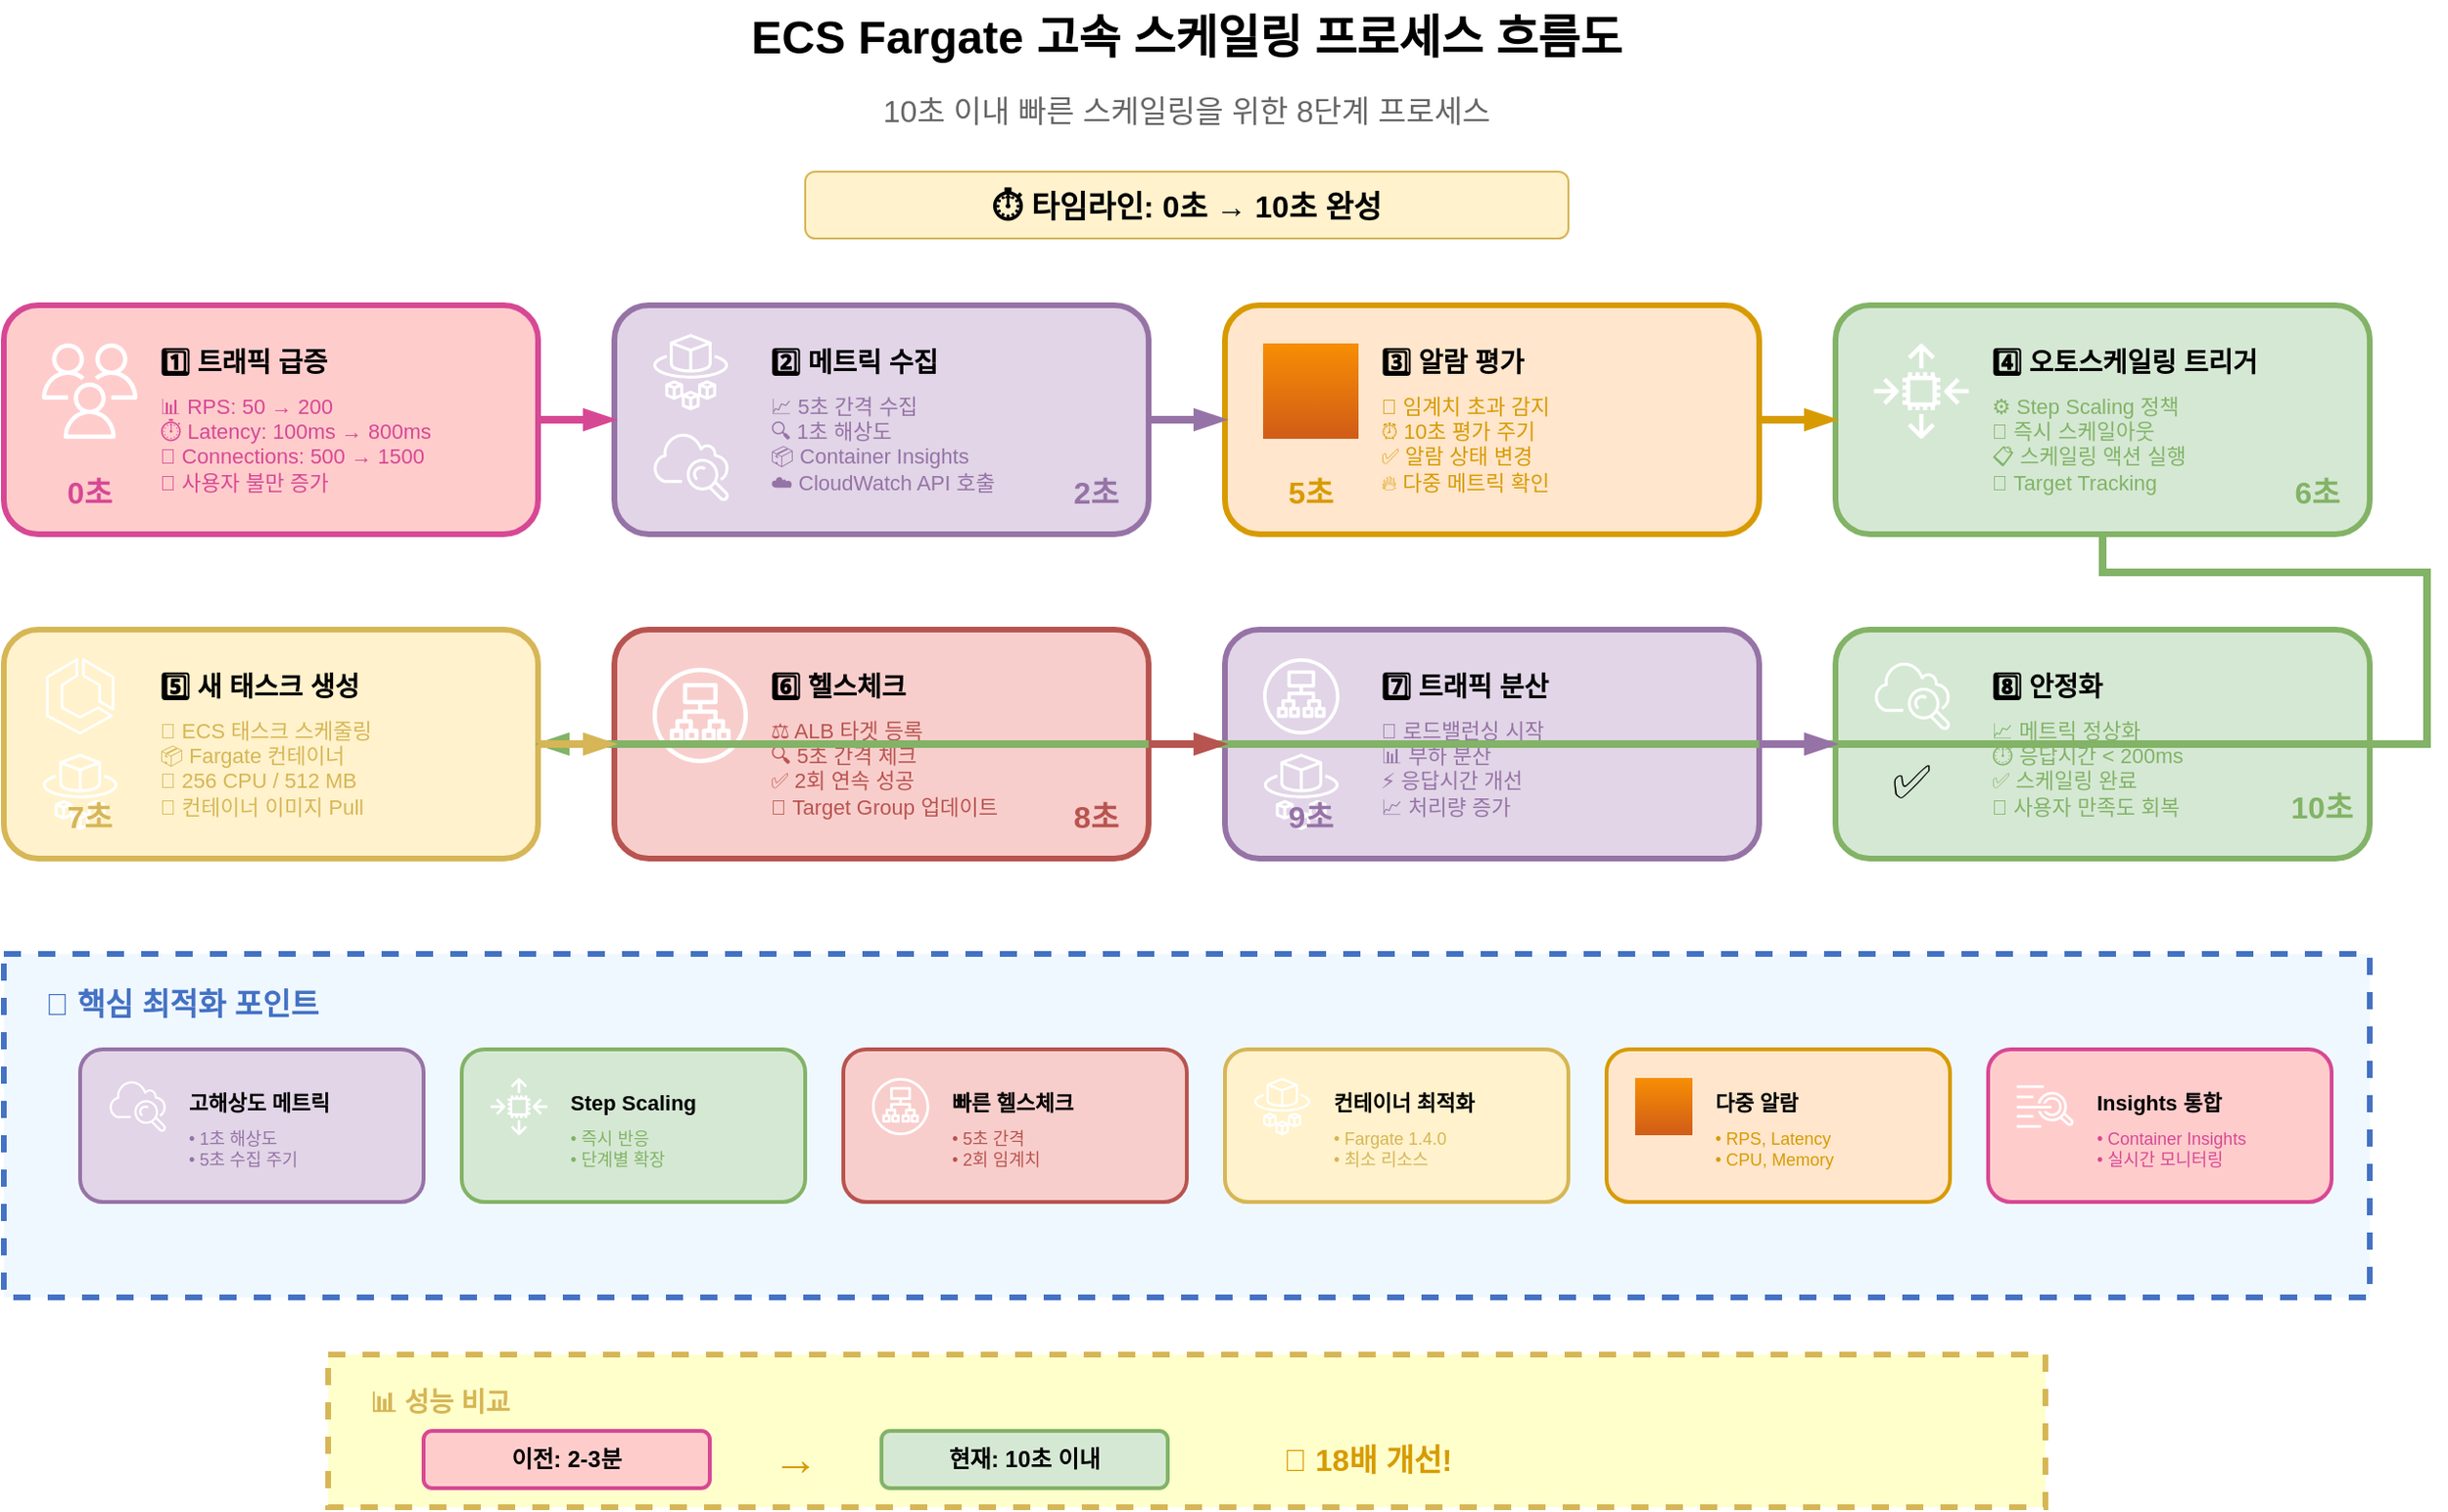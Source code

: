 <mxfile version="21.6.5">
  <diagram name="Scaling-Flow-AWS" id="scaling-flow">
    <mxGraphModel dx="1422" dy="794" grid="1" gridSize="10" guides="1" tooltips="1" connect="1" arrows="1" fold="1" page="1" pageScale="1" pageWidth="1400" pageHeight="900" math="0" shadow="0">
      <root>
        <mxCell id="0"/>
        <mxCell id="1" parent="0"/>
        
        <!-- Title -->
        <mxCell id="title" value="ECS Fargate 고속 스케일링 프로세스 흐름도" style="text;html=1;strokeColor=none;fillColor=none;align=center;verticalAlign=middle;whiteSpace=wrap;rounded=0;fontSize=24;fontStyle=1;fontColor=#000000;" vertex="1" parent="1">
          <mxGeometry x="400" y="20" width="600" height="40" as="geometry"/>
        </mxCell>
        
        <!-- Subtitle -->
        <mxCell id="subtitle" value="10초 이내 빠른 스케일링을 위한 8단계 프로세스" style="text;html=1;strokeColor=none;fillColor=none;align=center;verticalAlign=middle;whiteSpace=wrap;rounded=0;fontSize=16;fontColor=#666666;" vertex="1" parent="1">
          <mxGeometry x="450" y="65" width="500" height="25" as="geometry"/>
        </mxCell>
        
        <!-- Timeline Header -->
        <mxCell id="timeline-header" value="⏱️ 타임라인: 0초 → 10초 완성" style="text;html=1;strokeColor=#d6b656;fillColor=#fff2cc;align=center;verticalAlign=middle;whiteSpace=wrap;rounded=1;fontSize=16;fontStyle=1;" vertex="1" parent="1">
          <mxGeometry x="500" y="110" width="400" height="35" as="geometry"/>
        </mxCell>
        
        <!-- Step 1: Traffic Spike -->
        <mxCell id="step1-group" value="" style="group" vertex="1" connectable="0" parent="1">
          <mxGeometry x="80" y="180" width="280" height="120" as="geometry"/>
        </mxCell>
        
        <mxCell id="step1-box" value="" style="rounded=1;whiteSpace=wrap;html=1;fillColor=#ffcccc;strokeColor=#d74894;strokeWidth=3;" vertex="1" parent="step1-group">
          <mxGeometry x="0" y="0" width="280" height="120" as="geometry"/>
        </mxCell>
        
        <mxCell id="step1-icon" value="" style="image;sketch=0;aspect=fixed;html=1;points=[];align=center;fontSize=12;shape=mxgraph.aws4.users;" vertex="1" parent="step1-group">
          <mxGeometry x="20" y="20" width="50" height="50" as="geometry"/>
        </mxCell>
        
        <mxCell id="step1-title" value="1️⃣ 트래픽 급증" style="text;html=1;strokeColor=none;fillColor=none;align=left;verticalAlign=top;whiteSpace=wrap;rounded=0;fontSize=14;fontStyle=1;fontColor=#000000;" vertex="1" parent="step1-group">
          <mxGeometry x="80" y="15" width="150" height="25" as="geometry"/>
        </mxCell>
        
        <mxCell id="step1-desc" value="📊 RPS: 50 → 200&lt;br&gt;⏱️ Latency: 100ms → 800ms&lt;br&gt;🔌 Connections: 500 → 1500&lt;br&gt;🚨 사용자 불만 증가" style="text;html=1;strokeColor=none;fillColor=none;align=left;verticalAlign=top;whiteSpace=wrap;rounded=0;fontSize=11;fontColor=#d74894;" vertex="1" parent="step1-group">
          <mxGeometry x="80" y="40" width="180" height="70" as="geometry"/>
        </mxCell>
        
        <mxCell id="step1-time" value="0초" style="text;html=1;strokeColor=none;fillColor=none;align=center;verticalAlign=middle;whiteSpace=wrap;rounded=0;fontSize=16;fontStyle=1;fontColor=#d74894;" vertex="1" parent="step1-group">
          <mxGeometry x="20" y="85" width="50" height="25" as="geometry"/>
        </mxCell>
        
        <!-- Step 2: Metrics Collection -->
        <mxCell id="step2-group" value="" style="group" vertex="1" connectable="0" parent="1">
          <mxGeometry x="400" y="180" width="280" height="120" as="geometry"/>
        </mxCell>
        
        <mxCell id="step2-box" value="" style="rounded=1;whiteSpace=wrap;html=1;fillColor=#e1d5e7;strokeColor=#9673a6;strokeWidth=3;" vertex="1" parent="step2-group">
          <mxGeometry x="0" y="0" width="280" height="120" as="geometry"/>
        </mxCell>
        
        <mxCell id="step2-icon" value="" style="image;sketch=0;aspect=fixed;html=1;points=[];align=center;fontSize=12;shape=mxgraph.aws4.fargate;" vertex="1" parent="step2-group">
          <mxGeometry x="20" y="15" width="40" height="40" as="geometry"/>
        </mxCell>
        
        <mxCell id="step2-icon2" value="" style="image;sketch=0;aspect=fixed;html=1;points=[];align=center;fontSize=12;shape=mxgraph.aws4.cloudwatch;" vertex="1" parent="step2-group">
          <mxGeometry x="20" y="65" width="40" height="40" as="geometry"/>
        </mxCell>
        
        <mxCell id="step2-title" value="2️⃣ 메트릭 수집" style="text;html=1;strokeColor=none;fillColor=none;align=left;verticalAlign=top;whiteSpace=wrap;rounded=0;fontSize=14;fontStyle=1;fontColor=#000000;" vertex="1" parent="step2-group">
          <mxGeometry x="80" y="15" width="150" height="25" as="geometry"/>
        </mxCell>
        
        <mxCell id="step2-desc" value="📈 5초 간격 수집&lt;br&gt;🔍 1초 해상도&lt;br&gt;📦 Container Insights&lt;br&gt;☁️ CloudWatch API 호출" style="text;html=1;strokeColor=none;fillColor=none;align=left;verticalAlign=top;whiteSpace=wrap;rounded=0;fontSize=11;fontColor=#9673a6;" vertex="1" parent="step2-group">
          <mxGeometry x="80" y="40" width="180" height="70" as="geometry"/>
        </mxCell>
        
        <mxCell id="step2-time" value="2초" style="text;html=1;strokeColor=none;fillColor=none;align=center;verticalAlign=middle;whiteSpace=wrap;rounded=0;fontSize=16;fontStyle=1;fontColor=#9673a6;" vertex="1" parent="step2-group">
          <mxGeometry x="235" y="85" width="35" height="25" as="geometry"/>
        </mxCell>
        
        <!-- Step 3: Alarm Evaluation -->
        <mxCell id="step3-group" value="" style="group" vertex="1" connectable="0" parent="1">
          <mxGeometry x="720" y="180" width="280" height="120" as="geometry"/>
        </mxCell>
        
        <mxCell id="step3-box" value="" style="rounded=1;whiteSpace=wrap;html=1;fillColor=#ffe6cc;strokeColor=#d79b00;strokeWidth=3;" vertex="1" parent="step3-group">
          <mxGeometry x="0" y="0" width="280" height="120" as="geometry"/>
        </mxCell>
        
        <mxCell id="step3-icon" value="" style="sketch=0;points=[[0,0,0],[0.25,0,0],[0.5,0,0],[0.75,0,0],[1,0,0],[0,1,0],[0.25,1,0],[0.5,1,0],[0.75,1,0],[1,1,0],[0,0.25,0],[0,0.5,0],[0,0.75,0],[1,0.25,0],[1,0.5,0],[1,0.75,0]];outlineConnect=0;fontColor=#232F3E;gradientColor=#F78E04;gradientDirection=north;fillColor=#D05C17;strokeColor=#ffffff;dashed=0;verticalLabelPosition=bottom;verticalAlign=top;align=center;html=1;fontSize=12;fontStyle=0;aspect=fixed;shape=mxgraph.aws4.resourceIcon;resIcon=mxgraph.aws4.cloudwatch_alarm;" vertex="1" parent="step3-group">
          <mxGeometry x="20" y="20" width="50" height="50" as="geometry"/>
        </mxCell>
        
        <mxCell id="step3-title" value="3️⃣ 알람 평가" style="text;html=1;strokeColor=none;fillColor=none;align=left;verticalAlign=top;whiteSpace=wrap;rounded=0;fontSize=14;fontStyle=1;fontColor=#000000;" vertex="1" parent="step3-group">
          <mxGeometry x="80" y="15" width="150" height="25" as="geometry"/>
        </mxCell>
        
        <mxCell id="step3-desc" value="🚨 임계치 초과 감지&lt;br&gt;⏰ 10초 평가 주기&lt;br&gt;✅ 알람 상태 변경&lt;br&gt;🔥 다중 메트릭 확인" style="text;html=1;strokeColor=none;fillColor=none;align=left;verticalAlign=top;whiteSpace=wrap;rounded=0;fontSize=11;fontColor=#d79b00;" vertex="1" parent="step3-group">
          <mxGeometry x="80" y="40" width="180" height="70" as="geometry"/>
        </mxCell>
        
        <mxCell id="step3-time" value="5초" style="text;html=1;strokeColor=none;fillColor=none;align=center;verticalAlign=middle;whiteSpace=wrap;rounded=0;fontSize=16;fontStyle=1;fontColor=#d79b00;" vertex="1" parent="step3-group">
          <mxGeometry x="20" y="85" width="50" height="25" as="geometry"/>
        </mxCell>
        
        <!-- Step 4: Auto Scaling Trigger -->
        <mxCell id="step4-group" value="" style="group" vertex="1" connectable="0" parent="1">
          <mxGeometry x="1040" y="180" width="280" height="120" as="geometry"/>
        </mxCell>
        
        <mxCell id="step4-box" value="" style="rounded=1;whiteSpace=wrap;html=1;fillColor=#d5e8d4;strokeColor=#82b366;strokeWidth=3;" vertex="1" parent="step4-group">
          <mxGeometry x="0" y="0" width="280" height="120" as="geometry"/>
        </mxCell>
        
        <mxCell id="step4-icon" value="" style="image;sketch=0;aspect=fixed;html=1;points=[];align=center;fontSize=12;shape=mxgraph.aws4.auto_scaling2;" vertex="1" parent="step4-group">
          <mxGeometry x="20" y="20" width="50" height="50" as="geometry"/>
        </mxCell>
        
        <mxCell id="step4-title" value="4️⃣ 오토스케일링 트리거" style="text;html=1;strokeColor=none;fillColor=none;align=left;verticalAlign=top;whiteSpace=wrap;rounded=0;fontSize=14;fontStyle=1;fontColor=#000000;" vertex="1" parent="step4-group">
          <mxGeometry x="80" y="15" width="180" height="25" as="geometry"/>
        </mxCell>
        
        <mxCell id="step4-desc" value="⚙️ Step Scaling 정책&lt;br&gt;🚀 즉시 스케일아웃&lt;br&gt;📋 스케일링 액션 실행&lt;br&gt;🎯 Target Tracking" style="text;html=1;strokeColor=none;fillColor=none;align=left;verticalAlign=top;whiteSpace=wrap;rounded=0;fontSize=11;fontColor=#82b366;" vertex="1" parent="step4-group">
          <mxGeometry x="80" y="40" width="180" height="70" as="geometry"/>
        </mxCell>
        
        <mxCell id="step4-time" value="6초" style="text;html=1;strokeColor=none;fillColor=none;align=center;verticalAlign=middle;whiteSpace=wrap;rounded=0;fontSize=16;fontStyle=1;fontColor=#82b366;" vertex="1" parent="step4-group">
          <mxGeometry x="235" y="85" width="35" height="25" as="geometry"/>
        </mxCell>
        
        <!-- Step 5: Task Creation -->
        <mxCell id="step5-group" value="" style="group" vertex="1" connectable="0" parent="1">
          <mxGeometry x="80" y="350" width="280" height="120" as="geometry"/>
        </mxCell>
        
        <mxCell id="step5-box" value="" style="rounded=1;whiteSpace=wrap;html=1;fillColor=#fff2cc;strokeColor=#d6b656;strokeWidth=3;" vertex="1" parent="step5-group">
          <mxGeometry x="0" y="0" width="280" height="120" as="geometry"/>
        </mxCell>
        
        <mxCell id="step5-icon" value="" style="image;sketch=0;aspect=fixed;html=1;points=[];align=center;fontSize=12;shape=mxgraph.aws4.ecs;" vertex="1" parent="step5-group">
          <mxGeometry x="20" y="15" width="40" height="40" as="geometry"/>
        </mxCell>
        
        <mxCell id="step5-icon2" value="" style="image;sketch=0;aspect=fixed;html=1;points=[];align=center;fontSize=12;shape=mxgraph.aws4.fargate;" vertex="1" parent="step5-group">
          <mxGeometry x="20" y="65" width="40" height="40" as="geometry"/>
        </mxCell>
        
        <mxCell id="step5-title" value="5️⃣ 새 태스크 생성" style="text;html=1;strokeColor=none;fillColor=none;align=left;verticalAlign=top;whiteSpace=wrap;rounded=0;fontSize=14;fontStyle=1;fontColor=#000000;" vertex="1" parent="step5-group">
          <mxGeometry x="80" y="15" width="150" height="25" as="geometry"/>
        </mxCell>
        
        <mxCell id="step5-desc" value="🐳 ECS 태스크 스케줄링&lt;br&gt;📦 Fargate 컨테이너&lt;br&gt;🔧 256 CPU / 512 MB&lt;br&gt;🚀 컨테이너 이미지 Pull" style="text;html=1;strokeColor=none;fillColor=none;align=left;verticalAlign=top;whiteSpace=wrap;rounded=0;fontSize=11;fontColor=#d6b656;" vertex="1" parent="step5-group">
          <mxGeometry x="80" y="40" width="180" height="70" as="geometry"/>
        </mxCell>
        
        <mxCell id="step5-time" value="7초" style="text;html=1;strokeColor=none;fillColor=none;align=center;verticalAlign=middle;whiteSpace=wrap;rounded=0;fontSize=16;fontStyle=1;fontColor=#d6b656;" vertex="1" parent="step5-group">
          <mxGeometry x="20" y="85" width="50" height="25" as="geometry"/>
        </mxCell>
        
        <!-- Step 6: Health Check -->
        <mxCell id="step6-group" value="" style="group" vertex="1" connectable="0" parent="1">
          <mxGeometry x="400" y="350" width="280" height="120" as="geometry"/>
        </mxCell>
        
        <mxCell id="step6-box" value="" style="rounded=1;whiteSpace=wrap;html=1;fillColor=#f8cecc;strokeColor=#b85450;strokeWidth=3;" vertex="1" parent="step6-group">
          <mxGeometry x="0" y="0" width="280" height="120" as="geometry"/>
        </mxCell>
        
        <mxCell id="step6-icon" value="" style="image;sketch=0;aspect=fixed;html=1;points=[];align=center;fontSize=12;shape=mxgraph.aws4.application_load_balancer;" vertex="1" parent="step6-group">
          <mxGeometry x="20" y="20" width="50" height="50" as="geometry"/>
        </mxCell>
        
        <mxCell id="step6-title" value="6️⃣ 헬스체크" style="text;html=1;strokeColor=none;fillColor=none;align=left;verticalAlign=top;whiteSpace=wrap;rounded=0;fontSize=14;fontStyle=1;fontColor=#000000;" vertex="1" parent="step6-group">
          <mxGeometry x="80" y="15" width="150" height="25" as="geometry"/>
        </mxCell>
        
        <mxCell id="step6-desc" value="⚖️ ALB 타겟 등록&lt;br&gt;🔍 5초 간격 체크&lt;br&gt;✅ 2회 연속 성공&lt;br&gt;🎯 Target Group 업데이트" style="text;html=1;strokeColor=none;fillColor=none;align=left;verticalAlign=top;whiteSpace=wrap;rounded=0;fontSize=11;fontColor=#b85450;" vertex="1" parent="step6-group">
          <mxGeometry x="80" y="40" width="180" height="70" as="geometry"/>
        </mxCell>
        
        <mxCell id="step6-time" value="8초" style="text;html=1;strokeColor=none;fillColor=none;align=center;verticalAlign=middle;whiteSpace=wrap;rounded=0;fontSize=16;fontStyle=1;fontColor=#b85450;" vertex="1" parent="step6-group">
          <mxGeometry x="235" y="85" width="35" height="25" as="geometry"/>
        </mxCell>
        
        <!-- Step 7: Traffic Distribution -->
        <mxCell id="step7-group" value="" style="group" vertex="1" connectable="0" parent="1">
          <mxGeometry x="720" y="350" width="280" height="120" as="geometry"/>
        </mxCell>
        
        <mxCell id="step7-box" value="" style="rounded=1;whiteSpace=wrap;html=1;fillColor=#e1d5e7;strokeColor=#9673a6;strokeWidth=3;" vertex="1" parent="step7-group">
          <mxGeometry x="0" y="0" width="280" height="120" as="geometry"/>
        </mxCell>
        
        <mxCell id="step7-icon" value="" style="image;sketch=0;aspect=fixed;html=1;points=[];align=center;fontSize=12;shape=mxgraph.aws4.application_load_balancer;" vertex="1" parent="step7-group">
          <mxGeometry x="20" y="15" width="40" height="40" as="geometry"/>
        </mxCell>
        
        <mxCell id="step7-icon2" value="" style="image;sketch=0;aspect=fixed;html=1;points=[];align=center;fontSize=12;shape=mxgraph.aws4.fargate;" vertex="1" parent="step7-group">
          <mxGeometry x="20" y="65" width="40" height="40" as="geometry"/>
        </mxCell>
        
        <mxCell id="step7-title" value="7️⃣ 트래픽 분산" style="text;html=1;strokeColor=none;fillColor=none;align=left;verticalAlign=top;whiteSpace=wrap;rounded=0;fontSize=14;fontStyle=1;fontColor=#000000;" vertex="1" parent="step7-group">
          <mxGeometry x="80" y="15" width="150" height="25" as="geometry"/>
        </mxCell>
        
        <mxCell id="step7-desc" value="🔄 로드밸런싱 시작&lt;br&gt;📊 부하 분산&lt;br&gt;⚡ 응답시간 개선&lt;br&gt;📈 처리량 증가" style="text;html=1;strokeColor=none;fillColor=none;align=left;verticalAlign=top;whiteSpace=wrap;rounded=0;fontSize=11;fontColor=#9673a6;" vertex="1" parent="step7-group">
          <mxGeometry x="80" y="40" width="180" height="70" as="geometry"/>
        </mxCell>
        
        <mxCell id="step7-time" value="9초" style="text;html=1;strokeColor=none;fillColor=none;align=center;verticalAlign=middle;whiteSpace=wrap;rounded=0;fontSize=16;fontStyle=1;fontColor=#9673a6;" vertex="1" parent="step7-group">
          <mxGeometry x="20" y="85" width="50" height="25" as="geometry"/>
        </mxCell>
        
        <!-- Step 8: Stabilization -->
        <mxCell id="step8-group" value="" style="group" vertex="1" connectable="0" parent="1">
          <mxGeometry x="1040" y="350" width="280" height="120" as="geometry"/>
        </mxCell>
        
        <mxCell id="step8-box" value="" style="rounded=1;whiteSpace=wrap;html=1;fillColor=#d5e8d4;strokeColor=#82b366;strokeWidth=3;" vertex="1" parent="step8-group">
          <mxGeometry x="0" y="0" width="280" height="120" as="geometry"/>
        </mxCell>
        
        <mxCell id="step8-icon" value="" style="image;sketch=0;aspect=fixed;html=1;points=[];align=center;fontSize=12;shape=mxgraph.aws4.cloudwatch;" vertex="1" parent="step8-group">
          <mxGeometry x="20" y="15" width="40" height="40" as="geometry"/>
        </mxCell>
        
        <mxCell id="step8-icon2" value="✅" style="text;html=1;strokeColor=none;fillColor=none;align=center;verticalAlign=middle;whiteSpace=wrap;rounded=0;fontSize=24;" vertex="1" parent="step8-group">
          <mxGeometry x="20" y="65" width="40" height="30" as="geometry"/>
        </mxCell>
        
        <mxCell id="step8-title" value="8️⃣ 안정화" style="text;html=1;strokeColor=none;fillColor=none;align=left;verticalAlign=top;whiteSpace=wrap;rounded=0;fontSize=14;fontStyle=1;fontColor=#000000;" vertex="1" parent="step8-group">
          <mxGeometry x="80" y="15" width="150" height="25" as="geometry"/>
        </mxCell>
        
        <mxCell id="step8-desc" value="📈 메트릭 정상화&lt;br&gt;⏱️ 응답시간 &lt; 200ms&lt;br&gt;✅ 스케일링 완료&lt;br&gt;🎉 사용자 만족도 회복" style="text;html=1;strokeColor=none;fillColor=none;align=left;verticalAlign=top;whiteSpace=wrap;rounded=0;fontSize=11;fontColor=#82b366;" vertex="1" parent="step8-group">
          <mxGeometry x="80" y="40" width="180" height="70" as="geometry"/>
        </mxCell>
        
        <mxCell id="step8-time" value="10초" style="text;html=1;strokeColor=none;fillColor=none;align=center;verticalAlign=middle;whiteSpace=wrap;rounded=0;fontSize=16;fontStyle=1;fontColor=#82b366;" vertex="1" parent="step8-group">
          <mxGeometry x="235" y="80" width="40" height="25" as="geometry"/>
        </mxCell>
        
        <!-- Flow Arrows -->
        <mxCell id="arrow1" style="edgeStyle=orthogonalEdgeStyle;rounded=0;orthogonalLoop=1;jettySize=auto;html=1;strokeWidth=4;strokeColor=#d74894;endArrow=blockThin;endFill=1;" edge="1" parent="1" source="step1-group" target="step2-group">
          <mxGeometry relative="1" as="geometry"/>
        </mxCell>
        
        <mxCell id="arrow2" style="edgeStyle=orthogonalEdgeStyle;rounded=0;orthogonalLoop=1;jettySize=auto;html=1;strokeWidth=4;strokeColor=#9673a6;endArrow=blockThin;endFill=1;" edge="1" parent="1" source="step2-group" target="step3-group">
          <mxGeometry relative="1" as="geometry"/>
        </mxCell>
        
        <mxCell id="arrow3" style="edgeStyle=orthogonalEdgeStyle;rounded=0;orthogonalLoop=1;jettySize=auto;html=1;strokeWidth=4;strokeColor=#d79b00;endArrow=blockThin;endFill=1;" edge="1" parent="1" source="step3-group" target="step4-group">
          <mxGeometry relative="1" as="geometry"/>
        </mxCell>
        
        <mxCell id="arrow4" style="edgeStyle=orthogonalEdgeStyle;rounded=0;orthogonalLoop=1;jettySize=auto;html=1;strokeWidth=4;strokeColor=#82b366;endArrow=blockThin;endFill=1;" edge="1" parent="1" source="step4-group" target="step5-group">
          <mxGeometry relative="1" as="geometry">
            <Array as="points">
              <mxPoint x="1180" y="320"/>
              <mxPoint x="1350" y="320"/>
              <mxPoint x="1350" y="410"/>
              <mxPoint x="220" y="410"/>
            </Array>
          </mxGeometry>
        </mxCell>
        
        <mxCell id="arrow5" style="edgeStyle=orthogonalEdgeStyle;rounded=0;orthogonalLoop=1;jettySize=auto;html=1;strokeWidth=4;strokeColor=#d6b656;endArrow=blockThin;endFill=1;" edge="1" parent="1" source="step5-group" target="step6-group">
          <mxGeometry relative="1" as="geometry"/>
        </mxCell>
        
        <mxCell id="arrow6" style="edgeStyle=orthogonalEdgeStyle;rounded=0;orthogonalLoop=1;jettySize=auto;html=1;strokeWidth=4;strokeColor=#b85450;endArrow=blockThin;endFill=1;" edge="1" parent="1" source="step6-group" target="step7-group">
          <mxGeometry relative="1" as="geometry"/>
        </mxCell>
        
        <mxCell id="arrow7" style="edgeStyle=orthogonalEdgeStyle;rounded=0;orthogonalLoop=1;jettySize=auto;html=1;strokeWidth=4;strokeColor=#9673a6;endArrow=blockThin;endFill=1;" edge="1" parent="1" source="step7-group" target="step8-group">
          <mxGeometry relative="1" as="geometry"/>
        </mxCell>
        
        <!-- Key Optimizations Section -->
        <mxCell id="optimizations" value="" style="fillColor=#f0f8ff;strokeColor=#4472c4;dashed=1;verticalAlign=top;fontStyle=0;fontColor=#4472c4;whiteSpace=wrap;html=1;strokeWidth=3;fontSize=14;" vertex="1" parent="1">
          <mxGeometry x="80" y="520" width="1240" height="180" as="geometry"/>
        </mxCell>
        
        <mxCell id="opt-title" value="🚀 핵심 최적화 포인트" style="text;html=1;strokeColor=none;fillColor=none;align=left;verticalAlign=top;whiteSpace=wrap;rounded=0;fontSize=16;fontStyle=1;fontColor=#4472c4;" vertex="1" parent="1">
          <mxGeometry x="100" y="530" width="200" height="25" as="geometry"/>
        </mxCell>
        
        <!-- Optimization Items -->
        <mxCell id="opt1-group" value="" style="group" vertex="1" connectable="0" parent="1">
          <mxGeometry x="120" y="570" width="180" height="80" as="geometry"/>
        </mxCell>
        
        <mxCell id="opt1-box" value="" style="rounded=1;whiteSpace=wrap;html=1;fillColor=#e1d5e7;strokeColor=#9673a6;strokeWidth=2;" vertex="1" parent="opt1-group">
          <mxGeometry x="0" y="0" width="180" height="80" as="geometry"/>
        </mxCell>
        
        <mxCell id="opt1-icon" value="" style="image;sketch=0;aspect=fixed;html=1;points=[];align=center;fontSize=12;shape=mxgraph.aws4.cloudwatch;" vertex="1" parent="opt1-group">
          <mxGeometry x="15" y="15" width="30" height="30" as="geometry"/>
        </mxCell>
        
        <mxCell id="opt1-title" value="고해상도 메트릭" style="text;html=1;strokeColor=none;fillColor=none;align=left;verticalAlign=top;whiteSpace=wrap;rounded=0;fontSize=11;fontStyle=1;fontColor=#000000;" vertex="1" parent="opt1-group">
          <mxGeometry x="55" y="15" width="100" height="20" as="geometry"/>
        </mxCell>
        
        <mxCell id="opt1-desc" value="• 1초 해상도&lt;br&gt;• 5초 수집 주기" style="text;html=1;strokeColor=none;fillColor=none;align=left;verticalAlign=top;whiteSpace=wrap;rounded=0;fontSize=9;fontColor=#9673a6;" vertex="1" parent="opt1-group">
          <mxGeometry x="55" y="35" width="100" height="35" as="geometry"/>
        </mxCell>
        
        <mxCell id="opt2-group" value="" style="group" vertex="1" connectable="0" parent="1">
          <mxGeometry x="320" y="570" width="180" height="80" as="geometry"/>
        </mxCell>
        
        <mxCell id="opt2-box" value="" style="rounded=1;whiteSpace=wrap;html=1;fillColor=#d5e8d4;strokeColor=#82b366;strokeWidth=2;" vertex="1" parent="opt2-group">
          <mxGeometry x="0" y="0" width="180" height="80" as="geometry"/>
        </mxCell>
        
        <mxCell id="opt2-icon" value="" style="image;sketch=0;aspect=fixed;html=1;points=[];align=center;fontSize=12;shape=mxgraph.aws4.auto_scaling2;" vertex="1" parent="opt2-group">
          <mxGeometry x="15" y="15" width="30" height="30" as="geometry"/>
        </mxCell>
        
        <mxCell id="opt2-title" value="Step Scaling" style="text;html=1;strokeColor=none;fillColor=none;align=left;verticalAlign=top;whiteSpace=wrap;rounded=0;fontSize=11;fontStyle=1;fontColor=#000000;" vertex="1" parent="opt2-group">
          <mxGeometry x="55" y="15" width="100" height="20" as="geometry"/>
        </mxCell>
        
        <mxCell id="opt2-desc" value="• 즉시 반응&lt;br&gt;• 단계별 확장" style="text;html=1;strokeColor=none;fillColor=none;align=left;verticalAlign=top;whiteSpace=wrap;rounded=0;fontSize=9;fontColor=#82b366;" vertex="1" parent="opt2-group">
          <mxGeometry x="55" y="35" width="100" height="35" as="geometry"/>
        </mxCell>
        
        <mxCell id="opt3-group" value="" style="group" vertex="1" connectable="0" parent="1">
          <mxGeometry x="520" y="570" width="180" height="80" as="geometry"/>
        </mxCell>
        
        <mxCell id="opt3-box" value="" style="rounded=1;whiteSpace=wrap;html=1;fillColor=#f8cecc;strokeColor=#b85450;strokeWidth=2;" vertex="1" parent="opt3-group">
          <mxGeometry x="0" y="0" width="180" height="80" as="geometry"/>
        </mxCell>
        
        <mxCell id="opt3-icon" value="" style="image;sketch=0;aspect=fixed;html=1;points=[];align=center;fontSize=12;shape=mxgraph.aws4.application_load_balancer;" vertex="1" parent="opt3-group">
          <mxGeometry x="15" y="15" width="30" height="30" as="geometry"/>
        </mxCell>
        
        <mxCell id="opt3-title" value="빠른 헬스체크" style="text;html=1;strokeColor=none;fillColor=none;align=left;verticalAlign=top;whiteSpace=wrap;rounded=0;fontSize=11;fontStyle=1;fontColor=#000000;" vertex="1" parent="opt3-group">
          <mxGeometry x="55" y="15" width="100" height="20" as="geometry"/>
        </mxCell>
        
        <mxCell id="opt3-desc" value="• 5초 간격&lt;br&gt;• 2회 임계치" style="text;html=1;strokeColor=none;fillColor=none;align=left;verticalAlign=top;whiteSpace=wrap;rounded=0;fontSize=9;fontColor=#b85450;" vertex="1" parent="opt3-group">
          <mxGeometry x="55" y="35" width="100" height="35" as="geometry"/>
        </mxCell>
        
        <mxCell id="opt4-group" value="" style="group" vertex="1" connectable="0" parent="1">
          <mxGeometry x="720" y="570" width="180" height="80" as="geometry"/>
        </mxCell>
        
        <mxCell id="opt4-box" value="" style="rounded=1;whiteSpace=wrap;html=1;fillColor=#fff2cc;strokeColor=#d6b656;strokeWidth=2;" vertex="1" parent="opt4-group">
          <mxGeometry x="0" y="0" width="180" height="80" as="geometry"/>
        </mxCell>
        
        <mxCell id="opt4-icon" value="" style="image;sketch=0;aspect=fixed;html=1;points=[];align=center;fontSize=12;shape=mxgraph.aws4.fargate;" vertex="1" parent="opt4-group">
          <mxGeometry x="15" y="15" width="30" height="30" as="geometry"/>
        </mxCell>
        
        <mxCell id="opt4-title" value="컨테이너 최적화" style="text;html=1;strokeColor=none;fillColor=none;align=left;verticalAlign=top;whiteSpace=wrap;rounded=0;fontSize=11;fontStyle=1;fontColor=#000000;" vertex="1" parent="opt4-group">
          <mxGeometry x="55" y="15" width="100" height="20" as="geometry"/>
        </mxCell>
        
        <mxCell id="opt4-desc" value="• Fargate 1.4.0&lt;br&gt;• 최소 리소스" style="text;html=1;strokeColor=none;fillColor=none;align=left;verticalAlign=top;whiteSpace=wrap;rounded=0;fontSize=9;fontColor=#d6b656;" vertex="1" parent="opt4-group">
          <mxGeometry x="55" y="35" width="100" height="35" as="geometry"/>
        </mxCell>
        
        <mxCell id="opt5-group" value="" style="group" vertex="1" connectable="0" parent="1">
          <mxGeometry x="920" y="570" width="180" height="80" as="geometry"/>
        </mxCell>
        
        <mxCell id="opt5-box" value="" style="rounded=1;whiteSpace=wrap;html=1;fillColor=#ffe6cc;strokeColor=#d79b00;strokeWidth=2;" vertex="1" parent="opt5-group">
          <mxGeometry x="0" y="0" width="180" height="80" as="geometry"/>
        </mxCell>
        
        <mxCell id="opt5-icon" value="" style="sketch=0;points=[[0,0,0],[0.25,0,0],[0.5,0,0],[0.75,0,0],[1,0,0],[0,1,0],[0.25,1,0],[0.5,1,0],[0.75,1,0],[1,1,0],[0,0.25,0],[0,0.5,0],[0,0.75,0],[1,0.25,0],[1,0.5,0],[1,0.75,0]];outlineConnect=0;fontColor=#232F3E;gradientColor=#F78E04;gradientDirection=north;fillColor=#D05C17;strokeColor=#ffffff;dashed=0;verticalLabelPosition=bottom;verticalAlign=top;align=center;html=1;fontSize=12;fontStyle=0;aspect=fixed;shape=mxgraph.aws4.resourceIcon;resIcon=mxgraph.aws4.cloudwatch_alarm;" vertex="1" parent="opt5-group">
          <mxGeometry x="15" y="15" width="30" height="30" as="geometry"/>
        </mxCell>
        
        <mxCell id="opt5-title" value="다중 알람" style="text;html=1;strokeColor=none;fillColor=none;align=left;verticalAlign=top;whiteSpace=wrap;rounded=0;fontSize=11;fontStyle=1;fontColor=#000000;" vertex="1" parent="opt5-group">
          <mxGeometry x="55" y="15" width="100" height="20" as="geometry"/>
        </mxCell>
        
        <mxCell id="opt5-desc" value="• RPS, Latency&lt;br&gt;• CPU, Memory" style="text;html=1;strokeColor=none;fillColor=none;align=left;verticalAlign=top;whiteSpace=wrap;rounded=0;fontSize=9;fontColor=#d79b00;" vertex="1" parent="opt5-group">
          <mxGeometry x="55" y="35" width="100" height="35" as="geometry"/>
        </mxCell>
        
        <mxCell id="opt6-group" value="" style="group" vertex="1" connectable="0" parent="1">
          <mxGeometry x="1120" y="570" width="180" height="80" as="geometry"/>
        </mxCell>
        
        <mxCell id="opt6-box" value="" style="rounded=1;whiteSpace=wrap;html=1;fillColor=#ffcccc;strokeColor=#d74894;strokeWidth=2;" vertex="1" parent="opt6-group">
          <mxGeometry x="0" y="0" width="180" height="80" as="geometry"/>
        </mxCell>
        
        <mxCell id="opt6-icon" value="" style="image;sketch=0;aspect=fixed;html=1;points=[];align=center;fontSize=12;shape=mxgraph.aws4.cloudwatch_logs;" vertex="1" parent="opt6-group">
          <mxGeometry x="15" y="15" width="30" height="30" as="geometry"/>
        </mxCell>
        
        <mxCell id="opt6-title" value="Insights 통합" style="text;html=1;strokeColor=none;fillColor=none;align=left;verticalAlign=top;whiteSpace=wrap;rounded=0;fontSize=11;fontStyle=1;fontColor=#000000;" vertex="1" parent="opt6-group">
          <mxGeometry x="55" y="15" width="100" height="20" as="geometry"/>
        </mxCell>
        
        <mxCell id="opt6-desc" value="• Container Insights&lt;br&gt;• 실시간 모니터링" style="text;html=1;strokeColor=none;fillColor=none;align=left;verticalAlign=top;whiteSpace=wrap;rounded=0;fontSize=9;fontColor=#d74894;" vertex="1" parent="opt6-group">
          <mxGeometry x="55" y="35" width="120" height="35" as="geometry"/>
        </mxCell>
        
        <!-- Performance Comparison -->
        <mxCell id="comparison" value="" style="fillColor=#ffffcc;strokeColor=#d6b656;dashed=1;verticalAlign=top;fontStyle=0;fontColor=#d6b656;whiteSpace=wrap;html=1;strokeWidth=3;fontSize=14;" vertex="1" parent="1">
          <mxGeometry x="250" y="730" width="900" height="80" as="geometry"/>
        </mxCell>
        
        <mxCell id="comp-title" value="📊 성능 비교" style="text;html=1;strokeColor=none;fillColor=none;align=left;verticalAlign=top;whiteSpace=wrap;rounded=0;fontSize=14;fontStyle=1;fontColor=#d6b656;" vertex="1" parent="1">
          <mxGeometry x="270" y="740" width="100" height="20" as="geometry"/>
        </mxCell>
        
        <mxCell id="before-box" value="" style="rounded=1;whiteSpace=wrap;html=1;fillColor=#ffcccc;strokeColor=#d74894;strokeWidth=2;" vertex="1" parent="1">
          <mxGeometry x="300" y="770" width="150" height="30" as="geometry"/>
        </mxCell>
        
        <mxCell id="before-text" value="이전: 2-3분" style="text;html=1;strokeColor=none;fillColor=none;align=center;verticalAlign=middle;whiteSpace=wrap;rounded=0;fontSize=12;fontStyle=1;fontColor=#000000;" vertex="1" parent="1">
          <mxGeometry x="300" y="770" width="150" height="30" as="geometry"/>
        </mxCell>
        
        <mxCell id="arrow-comp" value="→" style="text;html=1;strokeColor=none;fillColor=none;align=center;verticalAlign=middle;whiteSpace=wrap;rounded=0;fontSize=24;fontStyle=1;fontColor=#d79b00;" vertex="1" parent="1">
          <mxGeometry x="470" y="770" width="50" height="30" as="geometry"/>
        </mxCell>
        
        <mxCell id="after-box" value="" style="rounded=1;whiteSpace=wrap;html=1;fillColor=#d5e8d4;strokeColor=#82b366;strokeWidth=2;" vertex="1" parent="1">
          <mxGeometry x="540" y="770" width="150" height="30" as="geometry"/>
        </mxCell>
        
        <mxCell id="after-text" value="현재: 10초 이내" style="text;html=1;strokeColor=none;fillColor=none;align=center;verticalAlign=middle;whiteSpace=wrap;rounded=0;fontSize=12;fontStyle=1;fontColor=#000000;" vertex="1" parent="1">
          <mxGeometry x="540" y="770" width="150" height="30" as="geometry"/>
        </mxCell>
        
        <mxCell id="improvement" value="🚀 18배 개선!" style="text;html=1;strokeColor=none;fillColor=none;align=center;verticalAlign=middle;whiteSpace=wrap;rounded=0;fontSize=16;fontStyle=1;fontColor=#d79b00;" vertex="1" parent="1">
          <mxGeometry x="720" y="770" width="150" height="30" as="geometry"/>
        </mxCell>
        
      </root>
    </mxGraphModel>
  </diagram>
</mxfile>